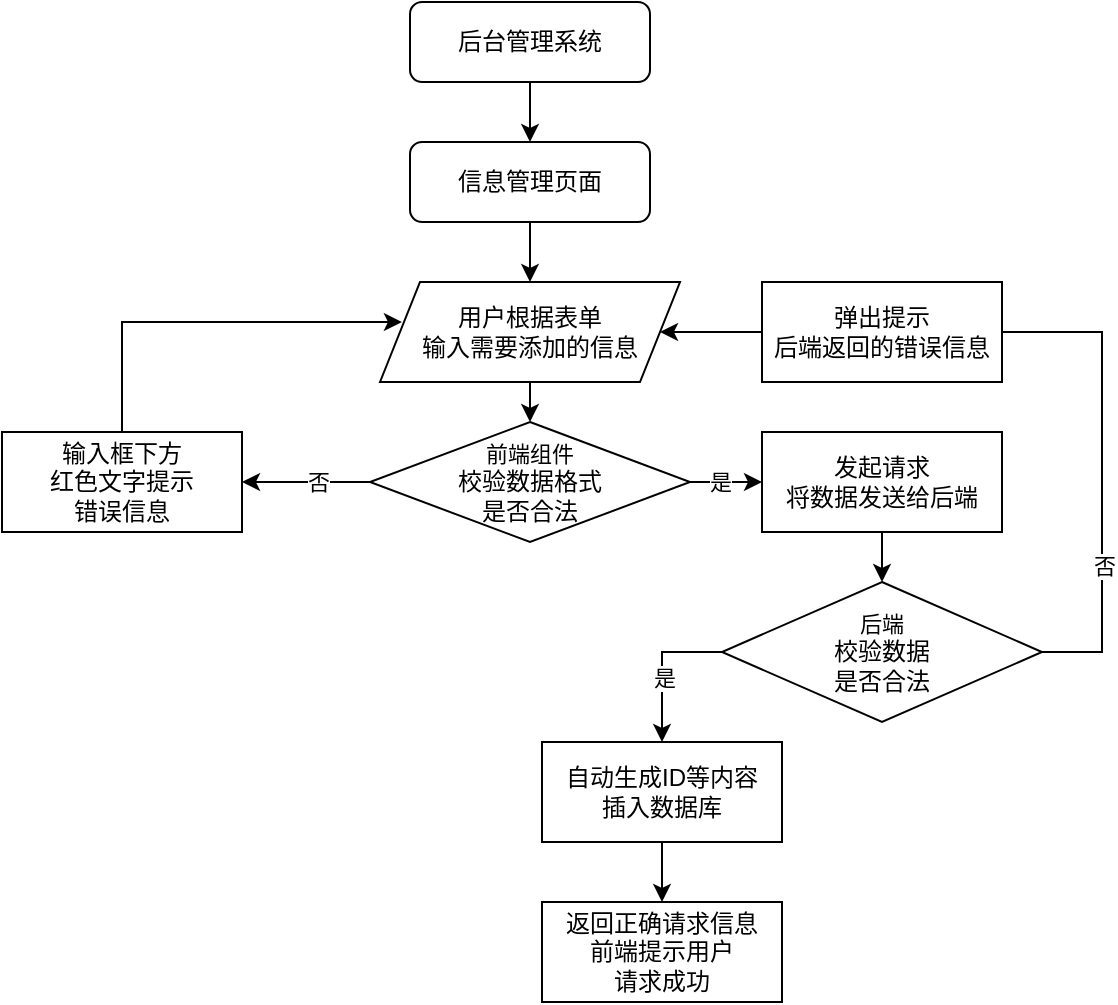 <mxfile version="20.5.1" type="github">
  <diagram id="KxDcguO1vUrhgD5Gz2I1" name="第 1 页">
    <mxGraphModel dx="1422" dy="762" grid="1" gridSize="10" guides="1" tooltips="1" connect="1" arrows="1" fold="1" page="1" pageScale="1" pageWidth="827" pageHeight="1169" math="0" shadow="0">
      <root>
        <mxCell id="0" />
        <mxCell id="1" parent="0" />
        <mxCell id="d41J85w5ZHwZ6zlmDUWE-3" style="edgeStyle=orthogonalEdgeStyle;rounded=0;orthogonalLoop=1;jettySize=auto;html=1;entryX=0.5;entryY=0;entryDx=0;entryDy=0;" edge="1" parent="1" source="d41J85w5ZHwZ6zlmDUWE-1" target="d41J85w5ZHwZ6zlmDUWE-2">
          <mxGeometry relative="1" as="geometry" />
        </mxCell>
        <mxCell id="d41J85w5ZHwZ6zlmDUWE-1" value="后台管理系统" style="rounded=1;whiteSpace=wrap;html=1;fontSize=12;glass=0;strokeWidth=1;shadow=0;" vertex="1" parent="1">
          <mxGeometry x="254" y="150" width="120" height="40" as="geometry" />
        </mxCell>
        <mxCell id="d41J85w5ZHwZ6zlmDUWE-5" value="" style="edgeStyle=orthogonalEdgeStyle;rounded=0;orthogonalLoop=1;jettySize=auto;html=1;" edge="1" parent="1" source="d41J85w5ZHwZ6zlmDUWE-2">
          <mxGeometry relative="1" as="geometry">
            <mxPoint x="314" y="290" as="targetPoint" />
          </mxGeometry>
        </mxCell>
        <mxCell id="d41J85w5ZHwZ6zlmDUWE-2" value="信息管理页面" style="rounded=1;whiteSpace=wrap;html=1;fontSize=12;glass=0;strokeWidth=1;shadow=0;" vertex="1" parent="1">
          <mxGeometry x="254" y="220" width="120" height="40" as="geometry" />
        </mxCell>
        <mxCell id="d41J85w5ZHwZ6zlmDUWE-11" value="" style="edgeStyle=orthogonalEdgeStyle;rounded=0;orthogonalLoop=1;jettySize=auto;html=1;" edge="1" parent="1" source="d41J85w5ZHwZ6zlmDUWE-9">
          <mxGeometry relative="1" as="geometry">
            <mxPoint x="314" y="360" as="targetPoint" />
          </mxGeometry>
        </mxCell>
        <mxCell id="d41J85w5ZHwZ6zlmDUWE-9" value="用户根据表单&lt;br&gt;输入需要添加的信息" style="shape=parallelogram;perimeter=parallelogramPerimeter;whiteSpace=wrap;html=1;fixedSize=1;rounded=0;glass=0;" vertex="1" parent="1">
          <mxGeometry x="239" y="290" width="150" height="50" as="geometry" />
        </mxCell>
        <mxCell id="d41J85w5ZHwZ6zlmDUWE-14" value="" style="edgeStyle=orthogonalEdgeStyle;rounded=0;orthogonalLoop=1;jettySize=auto;html=1;" edge="1" parent="1" source="d41J85w5ZHwZ6zlmDUWE-12" target="d41J85w5ZHwZ6zlmDUWE-13">
          <mxGeometry relative="1" as="geometry" />
        </mxCell>
        <mxCell id="d41J85w5ZHwZ6zlmDUWE-15" value="否" style="edgeLabel;html=1;align=center;verticalAlign=middle;resizable=0;points=[];" vertex="1" connectable="0" parent="d41J85w5ZHwZ6zlmDUWE-14">
          <mxGeometry x="-0.189" relative="1" as="geometry">
            <mxPoint as="offset" />
          </mxGeometry>
        </mxCell>
        <mxCell id="d41J85w5ZHwZ6zlmDUWE-18" style="edgeStyle=orthogonalEdgeStyle;rounded=0;orthogonalLoop=1;jettySize=auto;html=1;entryX=0;entryY=0.5;entryDx=0;entryDy=0;" edge="1" parent="1" source="d41J85w5ZHwZ6zlmDUWE-12" target="d41J85w5ZHwZ6zlmDUWE-17">
          <mxGeometry relative="1" as="geometry" />
        </mxCell>
        <mxCell id="d41J85w5ZHwZ6zlmDUWE-19" value="是" style="edgeLabel;html=1;align=center;verticalAlign=middle;resizable=0;points=[];" vertex="1" connectable="0" parent="d41J85w5ZHwZ6zlmDUWE-18">
          <mxGeometry x="-0.349" relative="1" as="geometry">
            <mxPoint as="offset" />
          </mxGeometry>
        </mxCell>
        <mxCell id="d41J85w5ZHwZ6zlmDUWE-12" value="&lt;span style=&quot;font-size: 11px;&quot;&gt;前端组件&lt;br&gt;&lt;/span&gt;校验数据格式&lt;br&gt;是否合法" style="rhombus;whiteSpace=wrap;html=1;" vertex="1" parent="1">
          <mxGeometry x="234" y="360" width="160" height="60" as="geometry" />
        </mxCell>
        <mxCell id="d41J85w5ZHwZ6zlmDUWE-16" style="edgeStyle=orthogonalEdgeStyle;rounded=0;orthogonalLoop=1;jettySize=auto;html=1;entryX=0.073;entryY=0.4;entryDx=0;entryDy=0;entryPerimeter=0;" edge="1" parent="1" source="d41J85w5ZHwZ6zlmDUWE-13" target="d41J85w5ZHwZ6zlmDUWE-9">
          <mxGeometry relative="1" as="geometry">
            <mxPoint x="110" y="310.0" as="targetPoint" />
            <Array as="points">
              <mxPoint x="110" y="310" />
            </Array>
          </mxGeometry>
        </mxCell>
        <mxCell id="d41J85w5ZHwZ6zlmDUWE-13" value="输入框下方&lt;br&gt;红色文字提示&lt;br&gt;错误信息" style="whiteSpace=wrap;html=1;" vertex="1" parent="1">
          <mxGeometry x="50" y="365" width="120" height="50" as="geometry" />
        </mxCell>
        <mxCell id="d41J85w5ZHwZ6zlmDUWE-21" style="edgeStyle=orthogonalEdgeStyle;rounded=0;orthogonalLoop=1;jettySize=auto;html=1;entryX=0.5;entryY=0;entryDx=0;entryDy=0;" edge="1" parent="1" source="d41J85w5ZHwZ6zlmDUWE-17" target="d41J85w5ZHwZ6zlmDUWE-20">
          <mxGeometry relative="1" as="geometry" />
        </mxCell>
        <mxCell id="d41J85w5ZHwZ6zlmDUWE-17" value="发起请求&lt;br&gt;将数据发送给后端" style="whiteSpace=wrap;html=1;" vertex="1" parent="1">
          <mxGeometry x="430" y="365" width="120" height="50" as="geometry" />
        </mxCell>
        <mxCell id="d41J85w5ZHwZ6zlmDUWE-23" style="edgeStyle=orthogonalEdgeStyle;rounded=0;orthogonalLoop=1;jettySize=auto;html=1;entryX=0.5;entryY=0;entryDx=0;entryDy=0;" edge="1" parent="1" source="d41J85w5ZHwZ6zlmDUWE-20" target="d41J85w5ZHwZ6zlmDUWE-22">
          <mxGeometry relative="1" as="geometry">
            <mxPoint x="370" y="475" as="targetPoint" />
            <Array as="points">
              <mxPoint x="380" y="475" />
            </Array>
          </mxGeometry>
        </mxCell>
        <mxCell id="d41J85w5ZHwZ6zlmDUWE-24" value="是" style="edgeLabel;html=1;align=center;verticalAlign=middle;resizable=0;points=[];" vertex="1" connectable="0" parent="d41J85w5ZHwZ6zlmDUWE-23">
          <mxGeometry x="0.131" y="1" relative="1" as="geometry">
            <mxPoint as="offset" />
          </mxGeometry>
        </mxCell>
        <mxCell id="d41J85w5ZHwZ6zlmDUWE-25" style="edgeStyle=orthogonalEdgeStyle;rounded=0;orthogonalLoop=1;jettySize=auto;html=1;startArrow=none;" edge="1" parent="1" source="d41J85w5ZHwZ6zlmDUWE-27" target="d41J85w5ZHwZ6zlmDUWE-9">
          <mxGeometry relative="1" as="geometry">
            <mxPoint x="600" y="300" as="targetPoint" />
            <Array as="points" />
          </mxGeometry>
        </mxCell>
        <mxCell id="d41J85w5ZHwZ6zlmDUWE-20" value="&lt;span style=&quot;font-size: 11px;&quot;&gt;后端&lt;br&gt;&lt;/span&gt;校验数据&lt;br&gt;是否合法" style="rhombus;whiteSpace=wrap;html=1;" vertex="1" parent="1">
          <mxGeometry x="410" y="440" width="160" height="70" as="geometry" />
        </mxCell>
        <mxCell id="d41J85w5ZHwZ6zlmDUWE-30" style="edgeStyle=orthogonalEdgeStyle;rounded=0;orthogonalLoop=1;jettySize=auto;html=1;" edge="1" parent="1" source="d41J85w5ZHwZ6zlmDUWE-22">
          <mxGeometry relative="1" as="geometry">
            <mxPoint x="380" y="600" as="targetPoint" />
          </mxGeometry>
        </mxCell>
        <mxCell id="d41J85w5ZHwZ6zlmDUWE-22" value="自动生成ID等内容&lt;br&gt;插入数据库" style="whiteSpace=wrap;html=1;" vertex="1" parent="1">
          <mxGeometry x="320" y="520" width="120" height="50" as="geometry" />
        </mxCell>
        <mxCell id="d41J85w5ZHwZ6zlmDUWE-27" value="弹出提示&lt;br&gt;后端返回的错误信息" style="whiteSpace=wrap;html=1;" vertex="1" parent="1">
          <mxGeometry x="430" y="290" width="120" height="50" as="geometry" />
        </mxCell>
        <mxCell id="d41J85w5ZHwZ6zlmDUWE-28" value="" style="edgeStyle=orthogonalEdgeStyle;rounded=0;orthogonalLoop=1;jettySize=auto;html=1;endArrow=none;" edge="1" parent="1" source="d41J85w5ZHwZ6zlmDUWE-20" target="d41J85w5ZHwZ6zlmDUWE-27">
          <mxGeometry relative="1" as="geometry">
            <mxPoint x="378.986" y="315.034" as="targetPoint" />
            <mxPoint x="569.921" y="475.034" as="sourcePoint" />
            <Array as="points">
              <mxPoint x="600" y="475" />
              <mxPoint x="600" y="315" />
            </Array>
          </mxGeometry>
        </mxCell>
        <mxCell id="d41J85w5ZHwZ6zlmDUWE-29" value="否" style="edgeLabel;html=1;align=center;verticalAlign=middle;resizable=0;points=[];" vertex="1" connectable="0" parent="d41J85w5ZHwZ6zlmDUWE-28">
          <mxGeometry x="-0.386" y="-1" relative="1" as="geometry">
            <mxPoint as="offset" />
          </mxGeometry>
        </mxCell>
        <mxCell id="d41J85w5ZHwZ6zlmDUWE-31" value="返回正确请求信息&lt;br&gt;前端提示用户&lt;br&gt;请求成功" style="whiteSpace=wrap;html=1;" vertex="1" parent="1">
          <mxGeometry x="320" y="600" width="120" height="50" as="geometry" />
        </mxCell>
      </root>
    </mxGraphModel>
  </diagram>
</mxfile>
